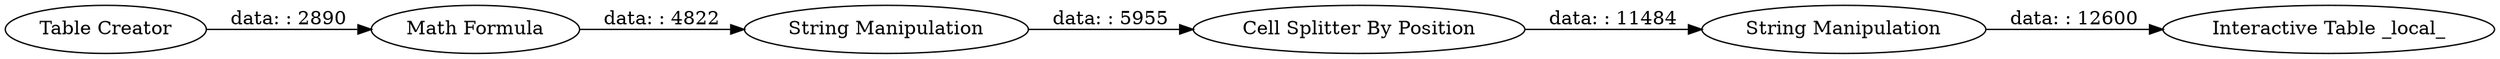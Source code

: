 digraph {
	"8991284502560850461_1" [label="Table Creator"]
	"8991284502560850461_7" [label="Interactive Table _local_"]
	"8991284502560850461_4" [label="String Manipulation"]
	"8991284502560850461_3" [label="Math Formula"]
	"8991284502560850461_5" [label="Cell Splitter By Position"]
	"8991284502560850461_6" [label="String Manipulation"]
	"8991284502560850461_4" -> "8991284502560850461_5" [label="data: : 5955"]
	"8991284502560850461_6" -> "8991284502560850461_7" [label="data: : 12600"]
	"8991284502560850461_3" -> "8991284502560850461_4" [label="data: : 4822"]
	"8991284502560850461_1" -> "8991284502560850461_3" [label="data: : 2890"]
	"8991284502560850461_5" -> "8991284502560850461_6" [label="data: : 11484"]
	rankdir=LR
}
